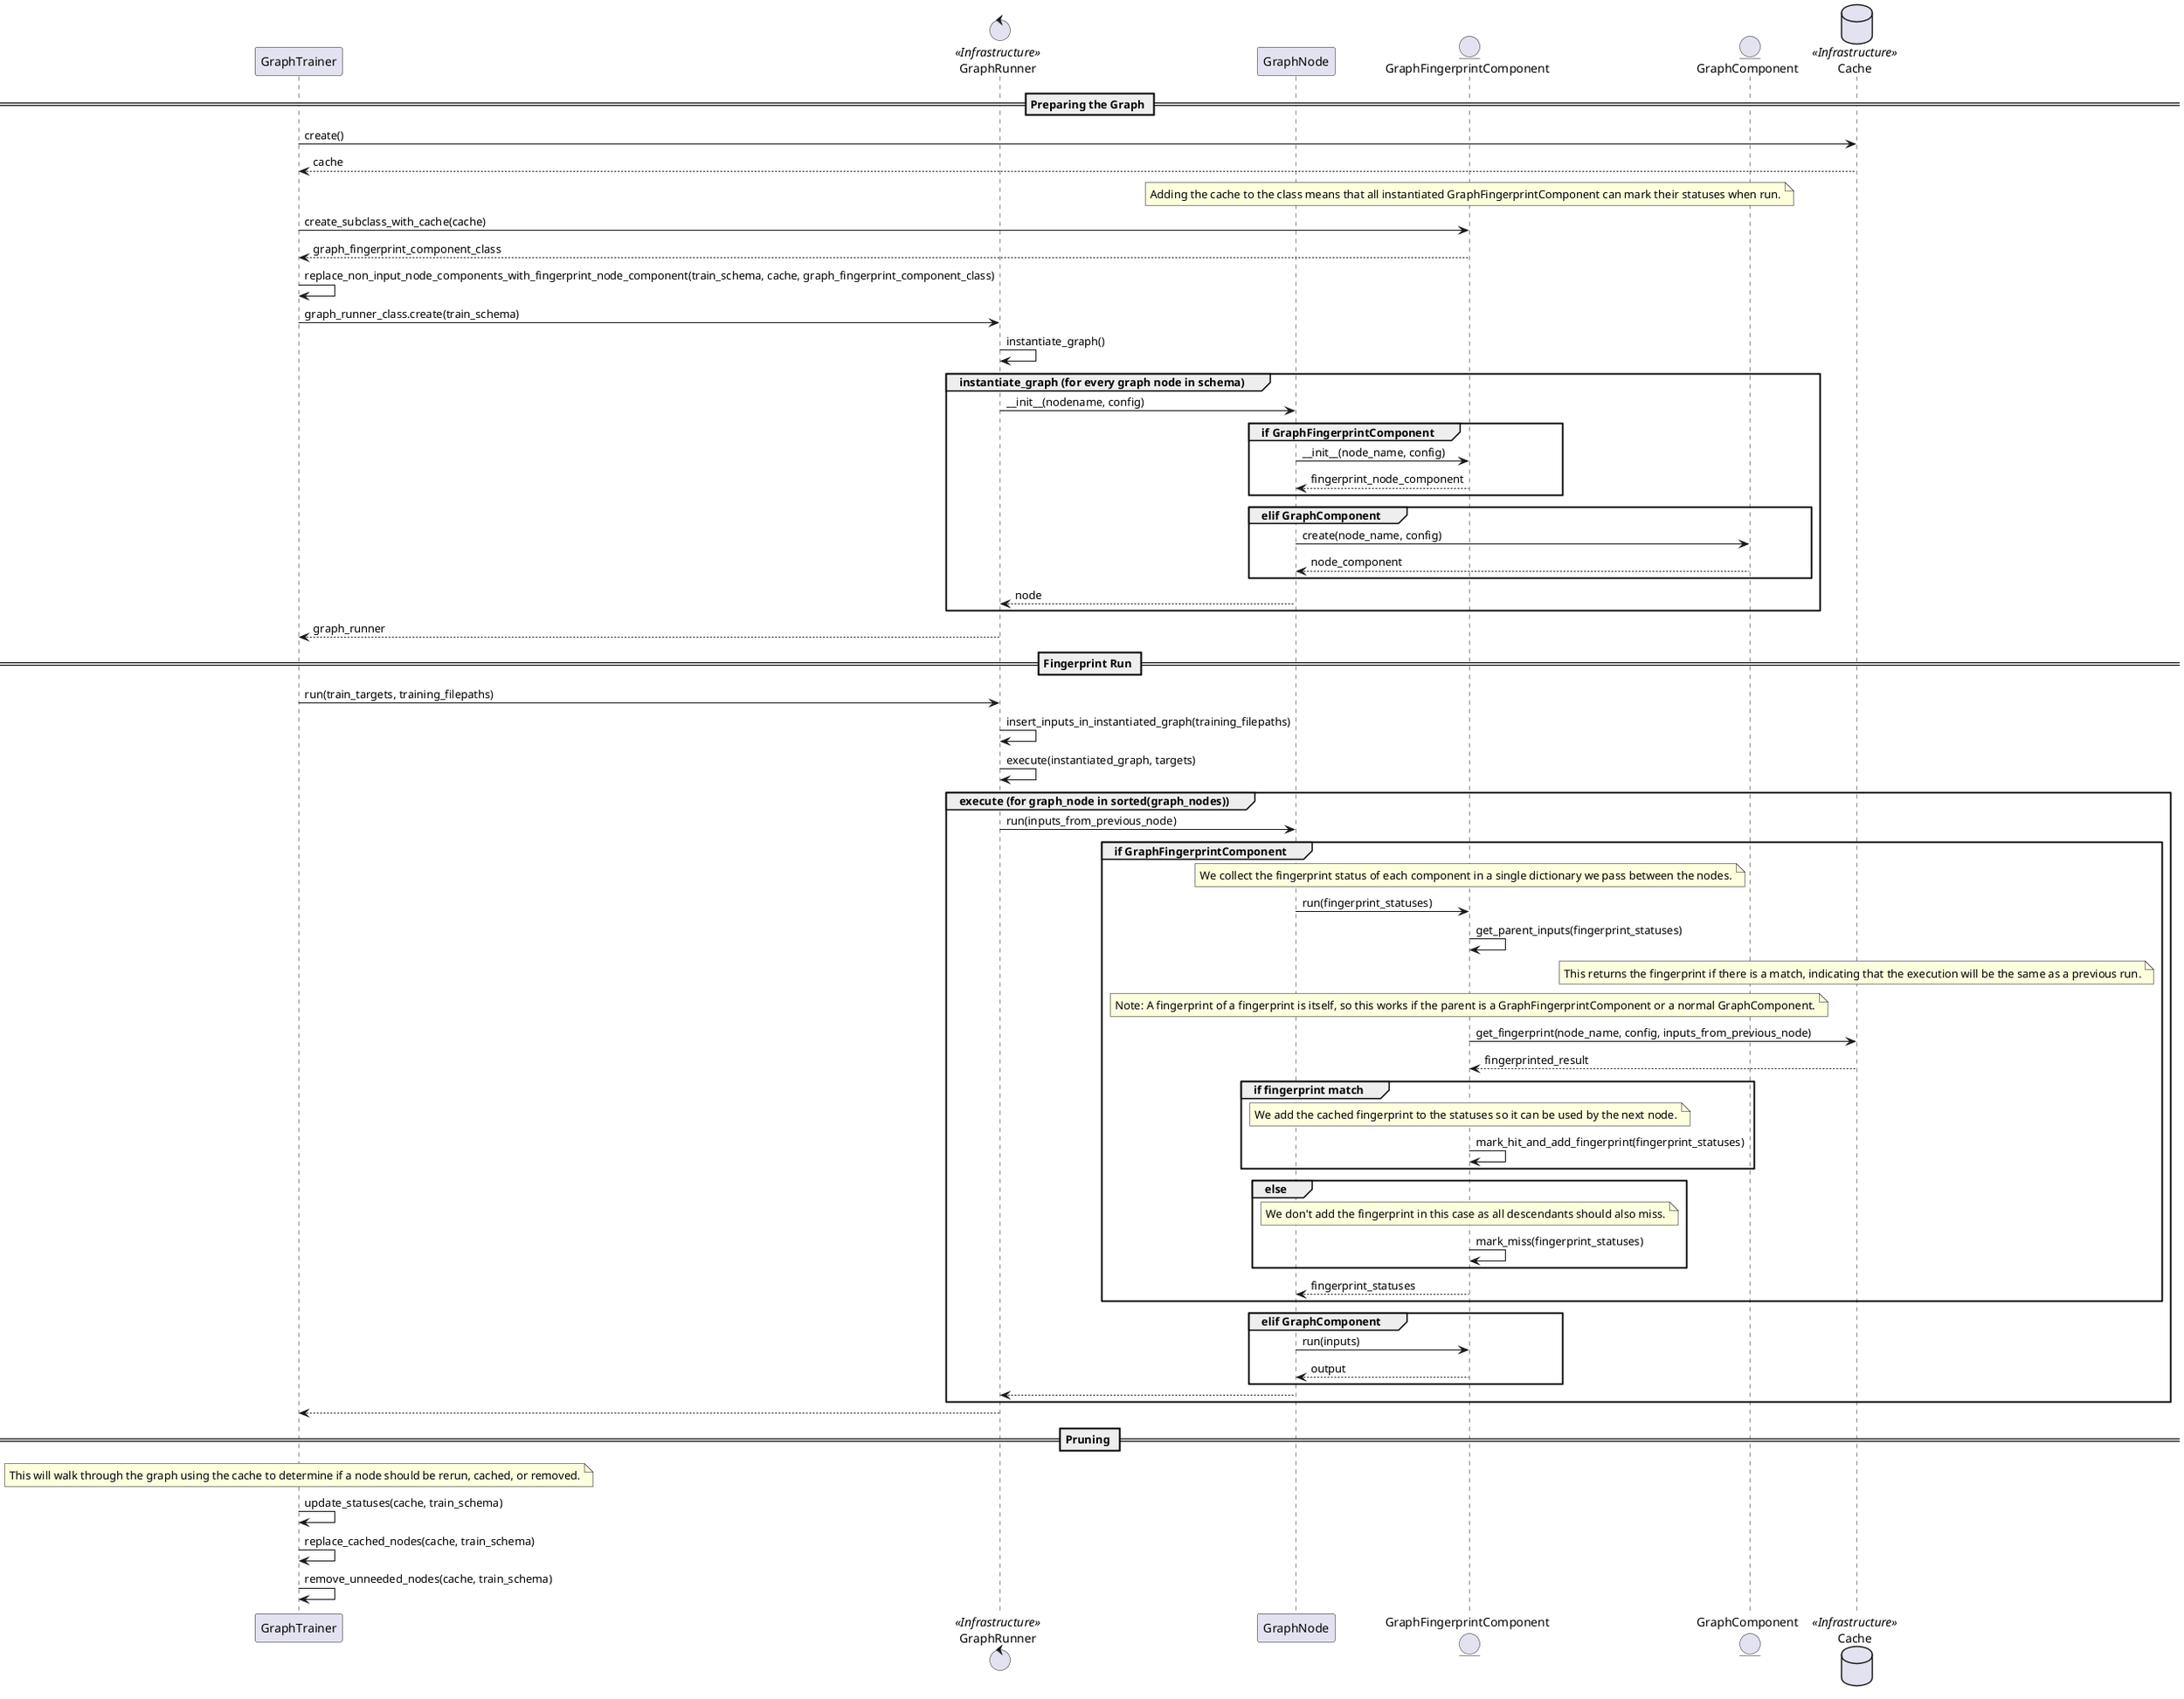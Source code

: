 
@startuml Fingerprint Run and Graph Pruning



participant GraphTrainer order 3

control GraphRunner <<Infrastructure>> order 5
participant GraphNode order 7
entity GraphFingerprintComponent order 8
entity GraphComponent order 9
database Cache <<Infrastructure>> order 10

== Preparing the Graph ==

GraphTrainer -> Cache: create()
GraphTrainer <-- Cache: cache
note over GraphFingerprintComponent: Adding the cache to the class means that all instantiated GraphFingerprintComponent can mark their statuses when run.
GraphTrainer -> GraphFingerprintComponent: create_subclass_with_cache(cache)
GraphTrainer <-- GraphFingerprintComponent: graph_fingerprint_component_class

GraphTrainer -> GraphTrainer: replace_non_input_node_components_with_fingerprint_node_component(train_schema, cache, graph_fingerprint_component_class)

GraphTrainer -> GraphRunner: graph_runner_class.create(train_schema)

GraphRunner -> GraphRunner: instantiate_graph()

group instantiate_graph (for every graph node in schema)

    GraphRunner -> GraphNode: ~__init__(nodename, config)

    group if GraphFingerprintComponent
        GraphNode -> GraphFingerprintComponent: ~__init__(node_name, config)
        GraphNode <-- GraphFingerprintComponent: fingerprint_node_component
    end
    group elif GraphComponent
        GraphNode -> GraphComponent: create(node_name, config)
        GraphNode <-- GraphComponent: node_component
    end
    GraphRunner <-- GraphNode: node
end


GraphTrainer <-- GraphRunner: graph_runner

== Fingerprint Run ==

GraphTrainer -> GraphRunner: run(train_targets, training_filepaths)

GraphRunner -> GraphRunner: insert_inputs_in_instantiated_graph(training_filepaths)

GraphRunner -> GraphRunner: execute(instantiated_graph, targets)

group execute (for graph_node in sorted(graph_nodes))
    GraphRunner -> GraphNode: run(inputs_from_previous_node)

    group if GraphFingerprintComponent
        note over GraphFingerprintComponent: We collect the fingerprint status of each component in a single dictionary we pass between the nodes.
        GraphNode -> GraphFingerprintComponent: run(fingerprint_statuses)
        GraphFingerprintComponent -> GraphFingerprintComponent: get_parent_inputs(fingerprint_statuses)
        note over Cache: This returns the fingerprint if there is a match, indicating that the execution will be the same as a previous run.
        note over GraphFingerprintComponent: Note: A fingerprint of a fingerprint is itself, so this works if the parent is a GraphFingerprintComponent or a normal GraphComponent.
        GraphFingerprintComponent -> Cache: get_fingerprint(node_name, config, inputs_from_previous_node)
        GraphFingerprintComponent <-- Cache: fingerprinted_result
        group if fingerprint match
            note over GraphFingerprintComponent: We add the cached fingerprint to the statuses so it can be used by the next node.
            GraphFingerprintComponent -> GraphFingerprintComponent: mark_hit_and_add_fingerprint(fingerprint_statuses)
        end
        group else
            note over GraphFingerprintComponent: We don't add the fingerprint in this case as all descendants should also miss.
            GraphFingerprintComponent -> GraphFingerprintComponent: mark_miss(fingerprint_statuses)
        end
        GraphNode <-- GraphFingerprintComponent: fingerprint_statuses
    end
    group elif GraphComponent
        GraphNode -> GraphFingerprintComponent: run(inputs)
        GraphNode <-- GraphFingerprintComponent: output
    end
    GraphRunner <-- GraphNode
end

GraphTrainer <-- GraphRunner

== Pruning ==

note over GraphTrainer: This will walk through the graph using the cache to determine if a node should be rerun, cached, or removed.
GraphTrainer -> GraphTrainer: update_statuses(cache, train_schema)
GraphTrainer -> GraphTrainer: replace_cached_nodes(cache, train_schema)
GraphTrainer -> GraphTrainer: remove_unneeded_nodes(cache, train_schema)

@enduml

